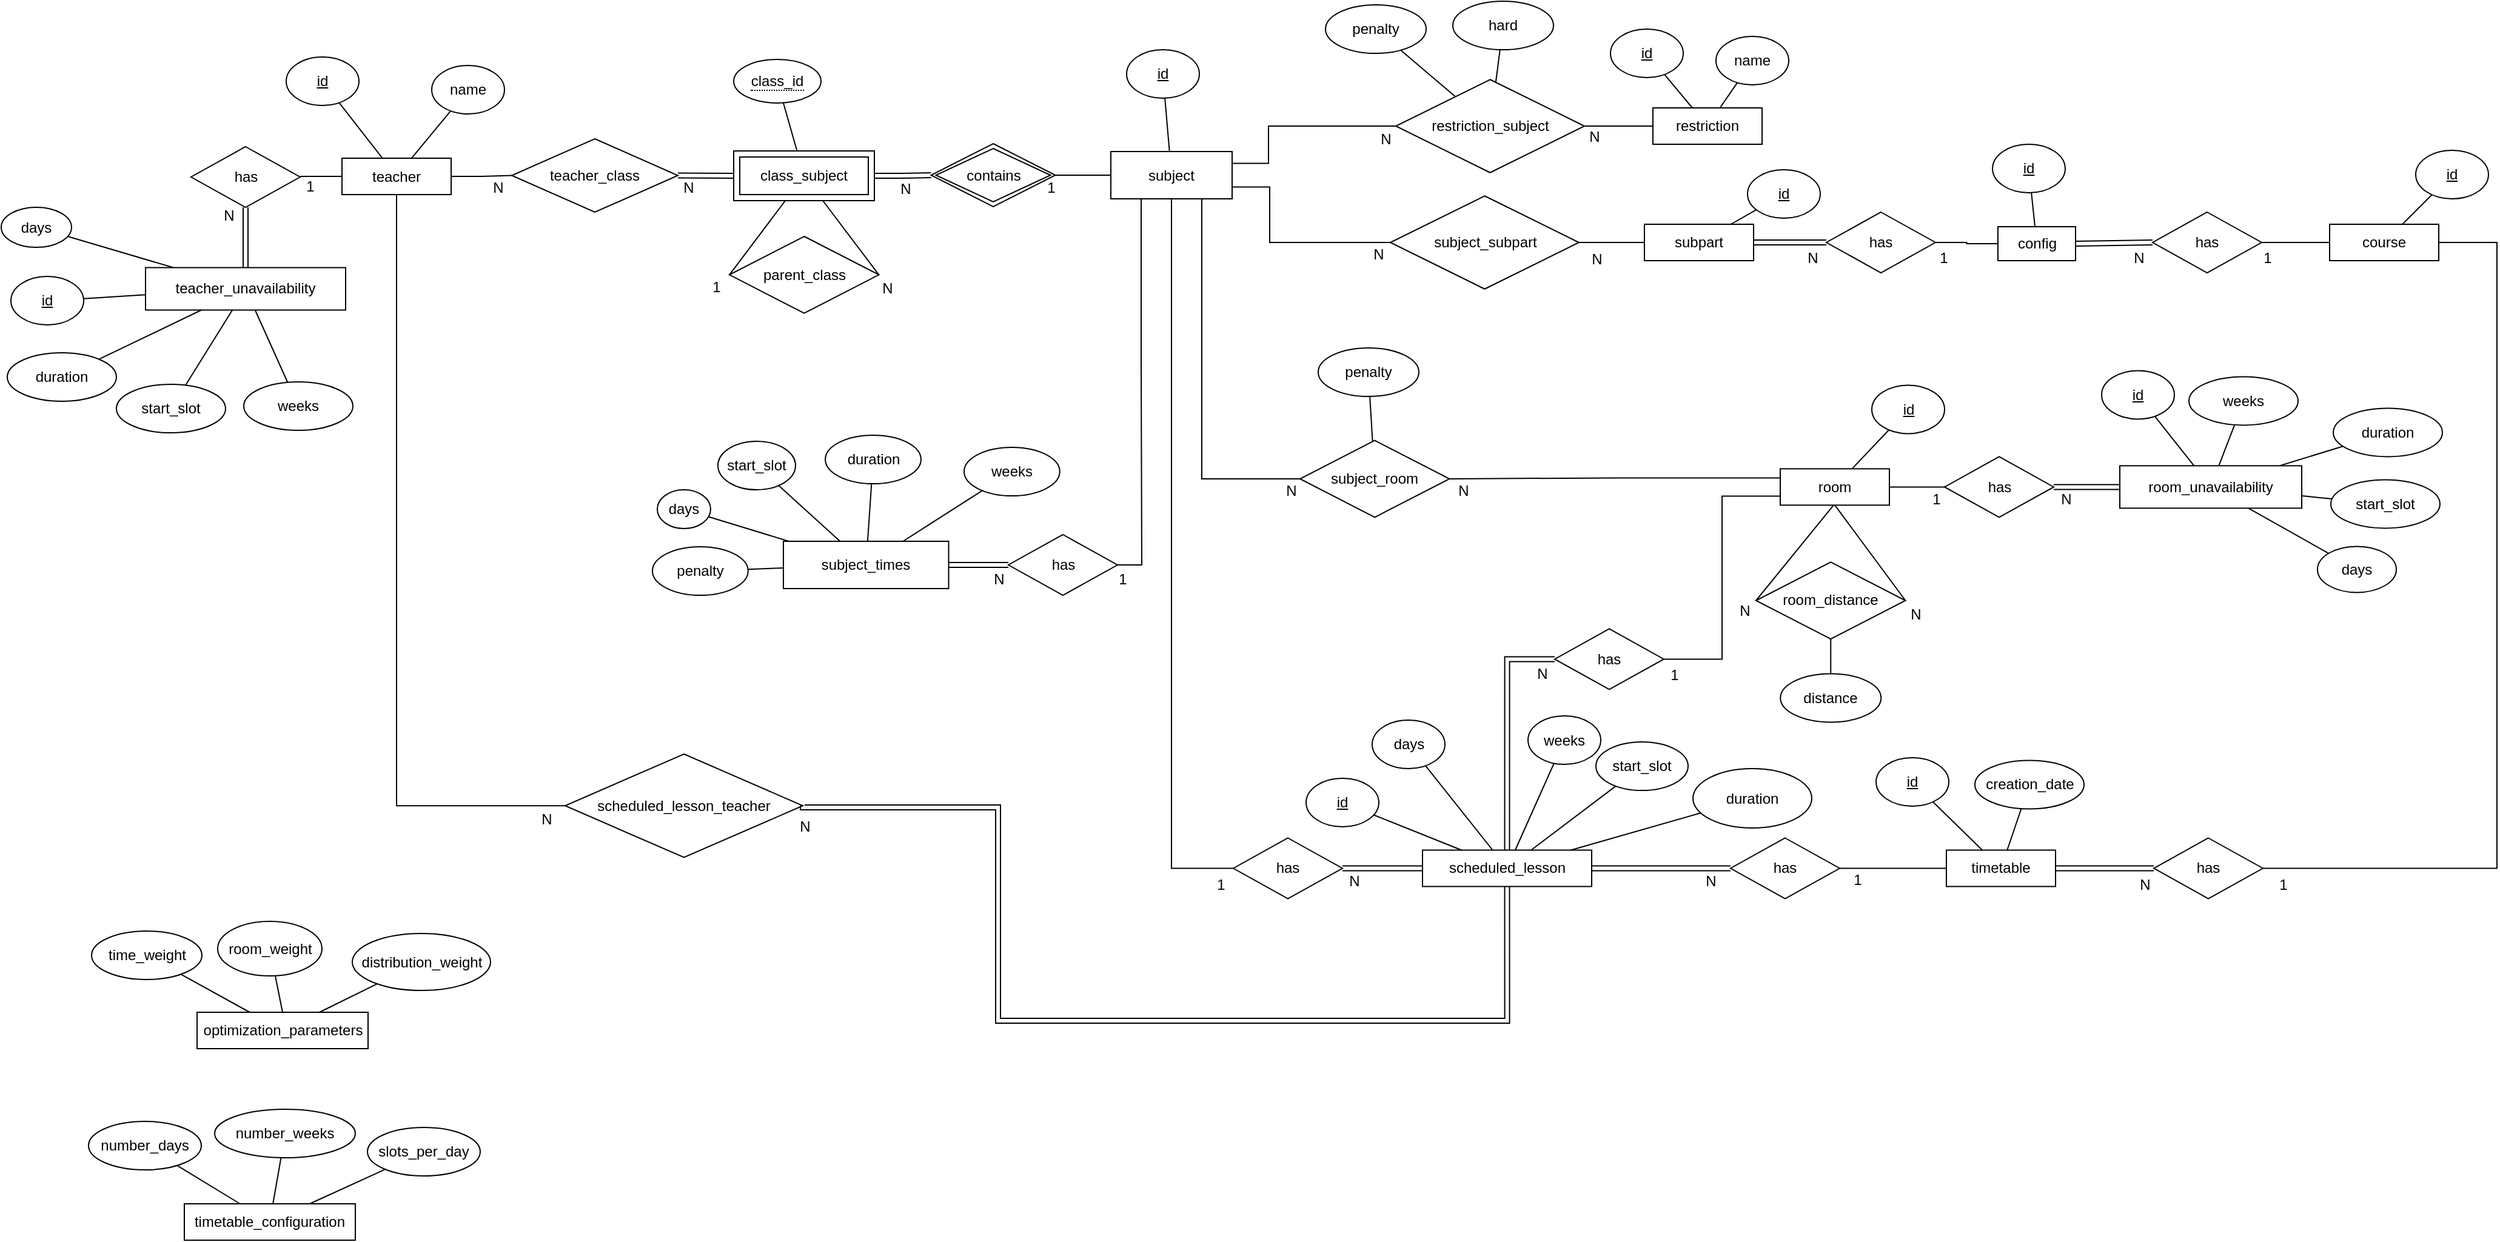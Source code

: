 <mxfile version="26.0.16">
  <diagram name="Page-1" id="pkXf-up6cnqvc38uH5pA">
    <mxGraphModel dx="2587" dy="1064" grid="0" gridSize="10" guides="1" tooltips="1" connect="1" arrows="1" fold="1" page="1" pageScale="1" pageWidth="827" pageHeight="1169" math="0" shadow="0">
      <root>
        <mxCell id="0" />
        <mxCell id="1" parent="0" />
        <mxCell id="RfgUkLckM-XOD2t2Phgp-1" value="teacher" style="rounded=0;whiteSpace=wrap;html=1;" parent="1" vertex="1">
          <mxGeometry x="-514" y="141.5" width="90" height="30" as="geometry" />
        </mxCell>
        <mxCell id="RfgUkLckM-XOD2t2Phgp-3" value="timetable" style="rounded=0;whiteSpace=wrap;html=1;" parent="1" vertex="1">
          <mxGeometry x="809" y="712.25" width="90" height="30" as="geometry" />
        </mxCell>
        <mxCell id="RfgUkLckM-XOD2t2Phgp-4" value="name" style="ellipse;whiteSpace=wrap;html=1;" parent="1" vertex="1">
          <mxGeometry x="-440" y="65" width="60" height="40" as="geometry" />
        </mxCell>
        <mxCell id="RfgUkLckM-XOD2t2Phgp-5" value="&lt;u&gt;id&lt;/u&gt;" style="ellipse;whiteSpace=wrap;html=1;" parent="1" vertex="1">
          <mxGeometry x="-560" y="58" width="60" height="40" as="geometry" />
        </mxCell>
        <mxCell id="RfgUkLckM-XOD2t2Phgp-8" value="" style="endArrow=none;html=1;rounded=0;" parent="1" source="RfgUkLckM-XOD2t2Phgp-5" target="RfgUkLckM-XOD2t2Phgp-1" edge="1">
          <mxGeometry width="50" height="50" relative="1" as="geometry">
            <mxPoint x="-543" y="158" as="sourcePoint" />
            <mxPoint x="-493" y="158" as="targetPoint" />
          </mxGeometry>
        </mxCell>
        <mxCell id="RfgUkLckM-XOD2t2Phgp-9" value="" style="endArrow=none;html=1;rounded=0;" parent="1" source="RfgUkLckM-XOD2t2Phgp-4" target="RfgUkLckM-XOD2t2Phgp-1" edge="1">
          <mxGeometry width="50" height="50" relative="1" as="geometry">
            <mxPoint x="-424.118" y="100.647" as="sourcePoint" />
            <mxPoint x="-459" y="143" as="targetPoint" />
          </mxGeometry>
        </mxCell>
        <mxCell id="RfgUkLckM-XOD2t2Phgp-14" value="&lt;u&gt;id&lt;/u&gt;" style="ellipse;whiteSpace=wrap;html=1;" parent="1" vertex="1">
          <mxGeometry x="751" y="636" width="60" height="40" as="geometry" />
        </mxCell>
        <mxCell id="RfgUkLckM-XOD2t2Phgp-19" value="" style="endArrow=none;html=1;rounded=0;" parent="1" source="RfgUkLckM-XOD2t2Phgp-14" target="RfgUkLckM-XOD2t2Phgp-3" edge="1">
          <mxGeometry width="50" height="50" relative="1" as="geometry">
            <mxPoint x="249" y="1077.25" as="sourcePoint" />
            <mxPoint x="251" y="1107.25" as="targetPoint" />
          </mxGeometry>
        </mxCell>
        <mxCell id="bcXNtD89giMIb3jXFdts-1" value="course" style="rounded=0;whiteSpace=wrap;html=1;" parent="1" vertex="1">
          <mxGeometry x="1125" y="196" width="90" height="30" as="geometry" />
        </mxCell>
        <mxCell id="bcXNtD89giMIb3jXFdts-14" value="&lt;u&gt;id&lt;/u&gt;" style="ellipse;whiteSpace=wrap;html=1;" parent="1" vertex="1">
          <mxGeometry x="1196" y="135" width="60" height="40" as="geometry" />
        </mxCell>
        <mxCell id="bcXNtD89giMIb3jXFdts-15" value="" style="endArrow=none;html=1;rounded=0;" parent="1" source="bcXNtD89giMIb3jXFdts-14" target="bcXNtD89giMIb3jXFdts-1" edge="1">
          <mxGeometry width="50" height="50" relative="1" as="geometry">
            <mxPoint x="471" y="284" as="sourcePoint" />
            <mxPoint x="436" y="340" as="targetPoint" />
          </mxGeometry>
        </mxCell>
        <mxCell id="jiQwkbqRdQQgW2EyC9Wi-4" style="edgeStyle=orthogonalEdgeStyle;rounded=0;orthogonalLoop=1;jettySize=auto;html=1;entryX=0;entryY=0.5;entryDx=0;entryDy=0;endArrow=none;startFill=0;exitX=1;exitY=0.5;exitDx=0;exitDy=0;" parent="1" source="loU6qst1gXyBOw2LhkFR-8" target="bcXNtD89giMIb3jXFdts-1" edge="1">
          <mxGeometry relative="1" as="geometry">
            <mxPoint x="690" y="211" as="sourcePoint" />
          </mxGeometry>
        </mxCell>
        <mxCell id="jiQwkbqRdQQgW2EyC9Wi-6" style="edgeStyle=orthogonalEdgeStyle;rounded=0;orthogonalLoop=1;jettySize=auto;html=1;endArrow=none;startFill=0;exitX=0;exitY=0.5;exitDx=0;exitDy=0;entryX=1;entryY=0.5;entryDx=0;entryDy=0;" parent="1" source="jiQwkbqRdQQgW2EyC9Wi-5" target="34NMFO7QnpSHcD-VDxKC-7" edge="1">
          <mxGeometry relative="1" as="geometry">
            <mxPoint x="274" y="330" as="sourcePoint" />
            <mxPoint x="91" y="211" as="targetPoint" />
          </mxGeometry>
        </mxCell>
        <mxCell id="jiQwkbqRdQQgW2EyC9Wi-5" value="subject" style="rounded=0;whiteSpace=wrap;html=1;" parent="1" vertex="1">
          <mxGeometry x="120" y="136" width="100" height="39" as="geometry" />
        </mxCell>
        <mxCell id="jiQwkbqRdQQgW2EyC9Wi-8" value="&lt;u&gt;id&lt;/u&gt;" style="ellipse;whiteSpace=wrap;html=1;" parent="1" vertex="1">
          <mxGeometry x="133" y="52" width="60" height="40" as="geometry" />
        </mxCell>
        <mxCell id="jiQwkbqRdQQgW2EyC9Wi-10" value="" style="endArrow=none;html=1;rounded=0;" parent="1" source="jiQwkbqRdQQgW2EyC9Wi-8" target="jiQwkbqRdQQgW2EyC9Wi-5" edge="1">
          <mxGeometry width="50" height="50" relative="1" as="geometry">
            <mxPoint x="93" y="118" as="sourcePoint" />
            <mxPoint x="143" y="145" as="targetPoint" />
          </mxGeometry>
        </mxCell>
        <mxCell id="jiQwkbqRdQQgW2EyC9Wi-11" value="N" style="text;html=1;align=center;verticalAlign=middle;whiteSpace=wrap;rounded=0;" parent="1" vertex="1">
          <mxGeometry x="320.5" y="206" width="40" height="30" as="geometry" />
        </mxCell>
        <mxCell id="jiQwkbqRdQQgW2EyC9Wi-12" value="N" style="text;html=1;align=center;verticalAlign=middle;whiteSpace=wrap;rounded=0;" parent="1" vertex="1">
          <mxGeometry x="-64" y="152" width="30" height="30" as="geometry" />
        </mxCell>
        <mxCell id="jiQwkbqRdQQgW2EyC9Wi-13" value="1" style="text;html=1;align=center;verticalAlign=middle;whiteSpace=wrap;rounded=0;" parent="1" vertex="1">
          <mxGeometry x="56" y="151" width="30" height="30" as="geometry" />
        </mxCell>
        <mxCell id="CwpDE3YvrMXc87gRrV8c-2" value="restriction" style="rounded=0;whiteSpace=wrap;html=1;" parent="1" vertex="1">
          <mxGeometry x="567" y="100" width="90" height="30" as="geometry" />
        </mxCell>
        <mxCell id="CwpDE3YvrMXc87gRrV8c-5" value="" style="endArrow=none;html=1;rounded=0;exitX=0;exitY=0.5;exitDx=0;exitDy=0;entryX=1;entryY=0.25;entryDx=0;entryDy=0;edgeStyle=orthogonalEdgeStyle;" parent="1" source="S6V5yhRo8JijAU2IWsGi-1" target="jiQwkbqRdQQgW2EyC9Wi-5" edge="1">
          <mxGeometry width="50" height="50" relative="1" as="geometry">
            <mxPoint x="365.5" y="115" as="sourcePoint" />
            <mxPoint x="440" y="440" as="targetPoint" />
            <Array as="points">
              <mxPoint x="250" y="115" />
              <mxPoint x="250" y="146" />
            </Array>
          </mxGeometry>
        </mxCell>
        <mxCell id="CwpDE3YvrMXc87gRrV8c-6" value="" style="endArrow=none;html=1;rounded=0;entryX=0;entryY=0.5;entryDx=0;entryDy=0;edgeStyle=orthogonalEdgeStyle;exitX=1;exitY=0.5;exitDx=0;exitDy=0;" parent="1" source="S6V5yhRo8JijAU2IWsGi-1" target="CwpDE3YvrMXc87gRrV8c-2" edge="1">
          <mxGeometry width="50" height="50" relative="1" as="geometry">
            <mxPoint x="495.5" y="115" as="sourcePoint" />
            <mxPoint x="260" y="100" as="targetPoint" />
          </mxGeometry>
        </mxCell>
        <mxCell id="CwpDE3YvrMXc87gRrV8c-9" value="&lt;u&gt;id&lt;/u&gt;" style="ellipse;whiteSpace=wrap;html=1;" parent="1" vertex="1">
          <mxGeometry x="532" y="35" width="60" height="40" as="geometry" />
        </mxCell>
        <mxCell id="CwpDE3YvrMXc87gRrV8c-10" value="" style="endArrow=none;html=1;rounded=0;" parent="1" source="CwpDE3YvrMXc87gRrV8c-9" target="CwpDE3YvrMXc87gRrV8c-2" edge="1">
          <mxGeometry width="50" height="50" relative="1" as="geometry">
            <mxPoint x="299" y="51" as="sourcePoint" />
            <mxPoint x="349" y="1" as="targetPoint" />
          </mxGeometry>
        </mxCell>
        <mxCell id="CwpDE3YvrMXc87gRrV8c-11" value="name" style="ellipse;whiteSpace=wrap;html=1;" parent="1" vertex="1">
          <mxGeometry x="619" y="41" width="60" height="40" as="geometry" />
        </mxCell>
        <mxCell id="CwpDE3YvrMXc87gRrV8c-12" value="" style="endArrow=none;html=1;rounded=0;" parent="1" source="CwpDE3YvrMXc87gRrV8c-11" target="CwpDE3YvrMXc87gRrV8c-2" edge="1">
          <mxGeometry width="50" height="50" relative="1" as="geometry">
            <mxPoint x="-17" y="-57" as="sourcePoint" />
            <mxPoint x="65" y="-14" as="targetPoint" />
          </mxGeometry>
        </mxCell>
        <mxCell id="xcnXYv3SaFBbOcyUdqIz-3" value="N" style="text;html=1;align=center;verticalAlign=middle;whiteSpace=wrap;rounded=0;" parent="1" vertex="1">
          <mxGeometry x="331.5" y="110.5" width="30" height="30" as="geometry" />
        </mxCell>
        <mxCell id="xcnXYv3SaFBbOcyUdqIz-4" value="N" style="text;html=1;align=center;verticalAlign=middle;whiteSpace=wrap;rounded=0;" parent="1" vertex="1">
          <mxGeometry x="504" y="109" width="30" height="30" as="geometry" />
        </mxCell>
        <mxCell id="xcnXYv3SaFBbOcyUdqIz-6" value="room" style="rounded=0;whiteSpace=wrap;html=1;" parent="1" vertex="1">
          <mxGeometry x="672" y="397.69" width="90" height="30" as="geometry" />
        </mxCell>
        <mxCell id="xcnXYv3SaFBbOcyUdqIz-7" value="&lt;u&gt;id&lt;/u&gt;" style="ellipse;whiteSpace=wrap;html=1;" parent="1" vertex="1">
          <mxGeometry x="747.5" y="328.69" width="60" height="40" as="geometry" />
        </mxCell>
        <mxCell id="xcnXYv3SaFBbOcyUdqIz-8" value="" style="endArrow=none;html=1;rounded=0;" parent="1" source="xcnXYv3SaFBbOcyUdqIz-7" target="xcnXYv3SaFBbOcyUdqIz-6" edge="1">
          <mxGeometry width="50" height="50" relative="1" as="geometry">
            <mxPoint x="572" y="417.69" as="sourcePoint" />
            <mxPoint x="632" y="445.69" as="targetPoint" />
          </mxGeometry>
        </mxCell>
        <mxCell id="xcnXYv3SaFBbOcyUdqIz-10" value="" style="endArrow=none;html=1;rounded=0;exitX=0.5;exitY=1;exitDx=0;exitDy=0;entryX=0;entryY=0.5;entryDx=0;entryDy=0;" parent="1" target="S6V5yhRo8JijAU2IWsGi-6" edge="1">
          <mxGeometry width="50" height="50" relative="1" as="geometry">
            <mxPoint x="716" y="427.69" as="sourcePoint" />
            <mxPoint x="644" y="521.69" as="targetPoint" />
          </mxGeometry>
        </mxCell>
        <mxCell id="xcnXYv3SaFBbOcyUdqIz-14" value="room_unavailability " style="rounded=0;whiteSpace=wrap;html=1;" parent="1" vertex="1">
          <mxGeometry x="952" y="395.19" width="150" height="35" as="geometry" />
        </mxCell>
        <mxCell id="xcnXYv3SaFBbOcyUdqIz-16" value="" style="endArrow=none;html=1;rounded=0;entryX=1;entryY=0.5;entryDx=0;entryDy=0;edgeStyle=orthogonalEdgeStyle;exitX=0;exitY=0.5;exitDx=0;exitDy=0;" parent="1" source="xcnXYv3SaFBbOcyUdqIz-45" target="xcnXYv3SaFBbOcyUdqIz-6" edge="1">
          <mxGeometry width="50" height="50" relative="1" as="geometry">
            <mxPoint x="482" y="417.69" as="sourcePoint" />
            <mxPoint x="282" y="388.19" as="targetPoint" />
          </mxGeometry>
        </mxCell>
        <mxCell id="xcnXYv3SaFBbOcyUdqIz-18" value="N" style="text;html=1;align=center;verticalAlign=middle;whiteSpace=wrap;rounded=0;" parent="1" vertex="1">
          <mxGeometry x="892.5" y="407.69" width="30" height="30" as="geometry" />
        </mxCell>
        <mxCell id="xcnXYv3SaFBbOcyUdqIz-19" value="1" style="text;html=1;align=center;verticalAlign=middle;whiteSpace=wrap;rounded=0;" parent="1" vertex="1">
          <mxGeometry x="786" y="407.69" width="30" height="30" as="geometry" />
        </mxCell>
        <mxCell id="xcnXYv3SaFBbOcyUdqIz-20" value="start_slot" style="ellipse;whiteSpace=wrap;html=1;" parent="1" vertex="1">
          <mxGeometry x="1126" y="406.69" width="90" height="40" as="geometry" />
        </mxCell>
        <mxCell id="xcnXYv3SaFBbOcyUdqIz-21" value="duration" style="ellipse;whiteSpace=wrap;html=1;" parent="1" vertex="1">
          <mxGeometry x="1128" y="347.69" width="90" height="40" as="geometry" />
        </mxCell>
        <mxCell id="xcnXYv3SaFBbOcyUdqIz-22" value="weeks" style="ellipse;whiteSpace=wrap;html=1;" parent="1" vertex="1">
          <mxGeometry x="1009" y="321.69" width="90" height="40" as="geometry" />
        </mxCell>
        <mxCell id="xcnXYv3SaFBbOcyUdqIz-23" value="" style="endArrow=none;html=1;rounded=0;" parent="1" source="xcnXYv3SaFBbOcyUdqIz-22" target="xcnXYv3SaFBbOcyUdqIz-14" edge="1">
          <mxGeometry width="50" height="50" relative="1" as="geometry">
            <mxPoint x="892" y="207.69" as="sourcePoint" />
            <mxPoint x="869" y="238.69" as="targetPoint" />
          </mxGeometry>
        </mxCell>
        <mxCell id="xcnXYv3SaFBbOcyUdqIz-24" value="" style="endArrow=none;html=1;rounded=0;" parent="1" source="xcnXYv3SaFBbOcyUdqIz-21" target="xcnXYv3SaFBbOcyUdqIz-14" edge="1">
          <mxGeometry width="50" height="50" relative="1" as="geometry">
            <mxPoint x="1032" y="307.69" as="sourcePoint" />
            <mxPoint x="1034" y="402.69" as="targetPoint" />
          </mxGeometry>
        </mxCell>
        <mxCell id="xcnXYv3SaFBbOcyUdqIz-25" value="" style="endArrow=none;html=1;rounded=0;" parent="1" source="xcnXYv3SaFBbOcyUdqIz-20" target="xcnXYv3SaFBbOcyUdqIz-14" edge="1">
          <mxGeometry width="50" height="50" relative="1" as="geometry">
            <mxPoint x="986" y="356.69" as="sourcePoint" />
            <mxPoint x="889" y="427.69" as="targetPoint" />
          </mxGeometry>
        </mxCell>
        <mxCell id="xcnXYv3SaFBbOcyUdqIz-26" value="N" style="text;html=1;align=center;verticalAlign=middle;whiteSpace=wrap;rounded=0;" parent="1" vertex="1">
          <mxGeometry x="628" y="499.69" width="30" height="30" as="geometry" />
        </mxCell>
        <mxCell id="xcnXYv3SaFBbOcyUdqIz-27" value="N" style="text;html=1;align=center;verticalAlign=middle;whiteSpace=wrap;rounded=0;" parent="1" vertex="1">
          <mxGeometry x="769" y="502.69" width="30" height="30" as="geometry" />
        </mxCell>
        <mxCell id="xcnXYv3SaFBbOcyUdqIz-33" style="edgeStyle=orthogonalEdgeStyle;rounded=0;orthogonalLoop=1;jettySize=auto;html=1;endArrow=none;startFill=0;exitX=1;exitY=0.75;exitDx=0;exitDy=0;entryX=0;entryY=0.5;entryDx=0;entryDy=0;" parent="1" source="jiQwkbqRdQQgW2EyC9Wi-5" target="34NMFO7QnpSHcD-VDxKC-1" edge="1">
          <mxGeometry relative="1" as="geometry">
            <mxPoint x="220" y="231" as="sourcePoint" />
            <mxPoint x="334" y="186" as="targetPoint" />
            <Array as="points">
              <mxPoint x="251" y="165" />
              <mxPoint x="251" y="211" />
            </Array>
          </mxGeometry>
        </mxCell>
        <mxCell id="xcnXYv3SaFBbOcyUdqIz-34" value="N" style="text;html=1;align=center;verticalAlign=middle;whiteSpace=wrap;rounded=0;" parent="1" vertex="1">
          <mxGeometry x="501" y="210" width="40" height="30" as="geometry" />
        </mxCell>
        <mxCell id="xcnXYv3SaFBbOcyUdqIz-41" value="creation_date" style="ellipse;whiteSpace=wrap;html=1;" parent="1" vertex="1">
          <mxGeometry x="832.5" y="638.25" width="90" height="40" as="geometry" />
        </mxCell>
        <mxCell id="xcnXYv3SaFBbOcyUdqIz-42" value="" style="endArrow=none;html=1;rounded=0;" parent="1" source="RfgUkLckM-XOD2t2Phgp-3" target="xcnXYv3SaFBbOcyUdqIz-41" edge="1">
          <mxGeometry width="50" height="50" relative="1" as="geometry">
            <mxPoint x="229" y="1127.25" as="sourcePoint" />
            <mxPoint x="162" y="1170.25" as="targetPoint" />
          </mxGeometry>
        </mxCell>
        <mxCell id="xcnXYv3SaFBbOcyUdqIz-43" value="&lt;u&gt;id&lt;/u&gt;" style="ellipse;whiteSpace=wrap;html=1;" parent="1" vertex="1">
          <mxGeometry x="937" y="316.69" width="60" height="40" as="geometry" />
        </mxCell>
        <mxCell id="xcnXYv3SaFBbOcyUdqIz-44" value="" style="endArrow=none;html=1;rounded=0;" parent="1" source="xcnXYv3SaFBbOcyUdqIz-43" target="xcnXYv3SaFBbOcyUdqIz-14" edge="1">
          <mxGeometry width="50" height="50" relative="1" as="geometry">
            <mxPoint x="1358" y="267.69" as="sourcePoint" />
            <mxPoint x="1355" y="297.69" as="targetPoint" />
          </mxGeometry>
        </mxCell>
        <mxCell id="xcnXYv3SaFBbOcyUdqIz-45" value="has" style="shape=rhombus;perimeter=rhombusPerimeter;whiteSpace=wrap;html=1;align=center;" parent="1" vertex="1">
          <mxGeometry x="807.5" y="387.69" width="90" height="50" as="geometry" />
        </mxCell>
        <mxCell id="xcnXYv3SaFBbOcyUdqIz-49" value="scheduled_lesson" style="rounded=0;whiteSpace=wrap;html=1;" parent="1" vertex="1">
          <mxGeometry x="377" y="712.25" width="139.5" height="30" as="geometry" />
        </mxCell>
        <mxCell id="xcnXYv3SaFBbOcyUdqIz-50" value="has" style="shape=rhombus;perimeter=rhombusPerimeter;whiteSpace=wrap;html=1;align=center;" parent="1" vertex="1">
          <mxGeometry x="631" y="702.25" width="90" height="50" as="geometry" />
        </mxCell>
        <mxCell id="xcnXYv3SaFBbOcyUdqIz-53" value="N" style="text;html=1;align=center;verticalAlign=middle;whiteSpace=wrap;rounded=0;" parent="1" vertex="1">
          <mxGeometry x="600" y="723.25" width="30" height="30" as="geometry" />
        </mxCell>
        <mxCell id="xcnXYv3SaFBbOcyUdqIz-54" value="1" style="text;html=1;align=center;verticalAlign=middle;whiteSpace=wrap;rounded=0;" parent="1" vertex="1">
          <mxGeometry x="721" y="722.25" width="30" height="30" as="geometry" />
        </mxCell>
        <mxCell id="xcnXYv3SaFBbOcyUdqIz-55" value="teacher_unavailability " style="rounded=0;whiteSpace=wrap;html=1;" parent="1" vertex="1">
          <mxGeometry x="-676" y="231.75" width="165" height="35" as="geometry" />
        </mxCell>
        <mxCell id="xcnXYv3SaFBbOcyUdqIz-56" value="start_slot" style="ellipse;whiteSpace=wrap;html=1;" parent="1" vertex="1">
          <mxGeometry x="-700" y="328" width="90" height="40" as="geometry" />
        </mxCell>
        <mxCell id="xcnXYv3SaFBbOcyUdqIz-57" value="duration" style="ellipse;whiteSpace=wrap;html=1;" parent="1" vertex="1">
          <mxGeometry x="-790" y="302" width="90" height="40" as="geometry" />
        </mxCell>
        <mxCell id="xcnXYv3SaFBbOcyUdqIz-58" value="weeks" style="ellipse;whiteSpace=wrap;html=1;" parent="1" vertex="1">
          <mxGeometry x="-595" y="326" width="90" height="40" as="geometry" />
        </mxCell>
        <mxCell id="xcnXYv3SaFBbOcyUdqIz-59" value="" style="endArrow=none;html=1;rounded=0;" parent="1" source="xcnXYv3SaFBbOcyUdqIz-58" target="xcnXYv3SaFBbOcyUdqIz-55" edge="1">
          <mxGeometry width="50" height="50" relative="1" as="geometry">
            <mxPoint x="-727.5" y="46.75" as="sourcePoint" />
            <mxPoint x="-750.5" y="77.75" as="targetPoint" />
          </mxGeometry>
        </mxCell>
        <mxCell id="xcnXYv3SaFBbOcyUdqIz-60" value="" style="endArrow=none;html=1;rounded=0;" parent="1" source="xcnXYv3SaFBbOcyUdqIz-57" target="xcnXYv3SaFBbOcyUdqIz-55" edge="1">
          <mxGeometry width="50" height="50" relative="1" as="geometry">
            <mxPoint x="-587.5" y="146.75" as="sourcePoint" />
            <mxPoint x="-585.5" y="241.75" as="targetPoint" />
          </mxGeometry>
        </mxCell>
        <mxCell id="xcnXYv3SaFBbOcyUdqIz-61" value="" style="endArrow=none;html=1;rounded=0;" parent="1" source="xcnXYv3SaFBbOcyUdqIz-56" target="xcnXYv3SaFBbOcyUdqIz-55" edge="1">
          <mxGeometry width="50" height="50" relative="1" as="geometry">
            <mxPoint x="-618.405" y="321.216" as="sourcePoint" />
            <mxPoint x="-730.5" y="266.75" as="targetPoint" />
          </mxGeometry>
        </mxCell>
        <mxCell id="xcnXYv3SaFBbOcyUdqIz-62" value="&lt;u&gt;id&lt;/u&gt;" style="ellipse;whiteSpace=wrap;html=1;" parent="1" vertex="1">
          <mxGeometry x="-787" y="239" width="60" height="40" as="geometry" />
        </mxCell>
        <mxCell id="xcnXYv3SaFBbOcyUdqIz-63" value="" style="endArrow=none;html=1;rounded=0;" parent="1" source="xcnXYv3SaFBbOcyUdqIz-62" target="xcnXYv3SaFBbOcyUdqIz-55" edge="1">
          <mxGeometry width="50" height="50" relative="1" as="geometry">
            <mxPoint x="-261.5" y="106.75" as="sourcePoint" />
            <mxPoint x="-264.5" y="136.75" as="targetPoint" />
          </mxGeometry>
        </mxCell>
        <mxCell id="xcnXYv3SaFBbOcyUdqIz-64" value="has" style="shape=rhombus;perimeter=rhombusPerimeter;whiteSpace=wrap;html=1;align=center;" parent="1" vertex="1">
          <mxGeometry x="-638.5" y="132" width="90" height="50" as="geometry" />
        </mxCell>
        <mxCell id="xcnXYv3SaFBbOcyUdqIz-65" style="edgeStyle=orthogonalEdgeStyle;rounded=0;orthogonalLoop=1;jettySize=auto;html=1;endArrow=none;startFill=0;exitX=0;exitY=0.5;exitDx=0;exitDy=0;entryX=1;entryY=0.5;entryDx=0;entryDy=0;" parent="1" source="RfgUkLckM-XOD2t2Phgp-1" target="xcnXYv3SaFBbOcyUdqIz-64" edge="1">
          <mxGeometry relative="1" as="geometry">
            <mxPoint x="-276" y="383" as="sourcePoint" />
            <mxPoint x="-242" y="458" as="targetPoint" />
          </mxGeometry>
        </mxCell>
        <mxCell id="xcnXYv3SaFBbOcyUdqIz-67" value="1" style="text;html=1;align=center;verticalAlign=middle;whiteSpace=wrap;rounded=0;" parent="1" vertex="1">
          <mxGeometry x="-555" y="150" width="30" height="30" as="geometry" />
        </mxCell>
        <mxCell id="xcnXYv3SaFBbOcyUdqIz-68" value="N" style="text;html=1;align=center;verticalAlign=middle;whiteSpace=wrap;rounded=0;" parent="1" vertex="1">
          <mxGeometry x="-622.5" y="174" width="30" height="30" as="geometry" />
        </mxCell>
        <mxCell id="xcnXYv3SaFBbOcyUdqIz-69" value="has" style="shape=rhombus;perimeter=rhombusPerimeter;whiteSpace=wrap;html=1;align=center;" parent="1" vertex="1">
          <mxGeometry x="980" y="702.25" width="90" height="50" as="geometry" />
        </mxCell>
        <mxCell id="xcnXYv3SaFBbOcyUdqIz-71" value="" style="endArrow=none;html=1;rounded=0;edgeStyle=orthogonalEdgeStyle;exitX=1;exitY=0.5;exitDx=0;exitDy=0;entryX=1;entryY=0.5;entryDx=0;entryDy=0;" parent="1" source="bcXNtD89giMIb3jXFdts-1" target="xcnXYv3SaFBbOcyUdqIz-69" edge="1">
          <mxGeometry width="50" height="50" relative="1" as="geometry">
            <mxPoint x="720" y="650" as="sourcePoint" />
            <mxPoint x="949" y="569" as="targetPoint" />
            <Array as="points">
              <mxPoint x="1263" y="211" />
              <mxPoint x="1263" y="727" />
            </Array>
          </mxGeometry>
        </mxCell>
        <mxCell id="xcnXYv3SaFBbOcyUdqIz-72" value="1" style="text;html=1;align=center;verticalAlign=middle;whiteSpace=wrap;rounded=0;" parent="1" vertex="1">
          <mxGeometry x="1072" y="725.75" width="30" height="30" as="geometry" />
        </mxCell>
        <mxCell id="xcnXYv3SaFBbOcyUdqIz-73" value="N" style="text;html=1;align=center;verticalAlign=middle;whiteSpace=wrap;rounded=0;" parent="1" vertex="1">
          <mxGeometry x="958" y="726.25" width="30" height="30" as="geometry" />
        </mxCell>
        <mxCell id="loU6qst1gXyBOw2LhkFR-2" value="config" style="rounded=0;whiteSpace=wrap;html=1;" parent="1" vertex="1">
          <mxGeometry x="851.5" y="198" width="64" height="28" as="geometry" />
        </mxCell>
        <mxCell id="loU6qst1gXyBOw2LhkFR-3" value="subpart" style="rounded=0;whiteSpace=wrap;html=1;" parent="1" vertex="1">
          <mxGeometry x="560" y="196" width="90" height="30" as="geometry" />
        </mxCell>
        <mxCell id="loU6qst1gXyBOw2LhkFR-4" value="has" style="shape=rhombus;perimeter=rhombusPerimeter;whiteSpace=wrap;html=1;align=center;" parent="1" vertex="1">
          <mxGeometry x="710" y="186" width="90" height="50" as="geometry" />
        </mxCell>
        <mxCell id="loU6qst1gXyBOw2LhkFR-6" style="edgeStyle=orthogonalEdgeStyle;rounded=0;orthogonalLoop=1;jettySize=auto;html=1;endArrow=none;startFill=0;entryX=0;entryY=0.5;entryDx=0;entryDy=0;exitX=1;exitY=0.5;exitDx=0;exitDy=0;" parent="1" source="loU6qst1gXyBOw2LhkFR-4" target="loU6qst1gXyBOw2LhkFR-2" edge="1">
          <mxGeometry relative="1" as="geometry">
            <mxPoint x="783" y="455" as="sourcePoint" />
            <mxPoint x="694" y="506" as="targetPoint" />
          </mxGeometry>
        </mxCell>
        <mxCell id="loU6qst1gXyBOw2LhkFR-8" value="has" style="shape=rhombus;perimeter=rhombusPerimeter;whiteSpace=wrap;html=1;align=center;" parent="1" vertex="1">
          <mxGeometry x="979" y="186" width="90" height="50" as="geometry" />
        </mxCell>
        <mxCell id="loU6qst1gXyBOw2LhkFR-9" style="edgeStyle=orthogonalEdgeStyle;rounded=0;orthogonalLoop=1;jettySize=auto;html=1;endArrow=none;startFill=0;entryX=0;entryY=0.5;entryDx=0;entryDy=0;exitX=1;exitY=0.5;exitDx=0;exitDy=0;" parent="1" source="34NMFO7QnpSHcD-VDxKC-1" target="loU6qst1gXyBOw2LhkFR-3" edge="1">
          <mxGeometry relative="1" as="geometry">
            <mxPoint x="506" y="211" as="sourcePoint" />
            <mxPoint x="695" y="221" as="targetPoint" />
          </mxGeometry>
        </mxCell>
        <mxCell id="loU6qst1gXyBOw2LhkFR-10" value="N" style="text;html=1;align=center;verticalAlign=middle;whiteSpace=wrap;rounded=0;" parent="1" vertex="1">
          <mxGeometry x="679" y="209" width="40" height="30" as="geometry" />
        </mxCell>
        <mxCell id="loU6qst1gXyBOw2LhkFR-11" value="1" style="text;html=1;align=center;verticalAlign=middle;whiteSpace=wrap;rounded=0;" parent="1" vertex="1">
          <mxGeometry x="787" y="209" width="40" height="30" as="geometry" />
        </mxCell>
        <mxCell id="loU6qst1gXyBOw2LhkFR-12" value="N" style="text;html=1;align=center;verticalAlign=middle;whiteSpace=wrap;rounded=0;" parent="1" vertex="1">
          <mxGeometry x="948" y="209" width="40" height="30" as="geometry" />
        </mxCell>
        <mxCell id="loU6qst1gXyBOw2LhkFR-13" value="1" style="text;html=1;align=center;verticalAlign=middle;whiteSpace=wrap;rounded=0;" parent="1" vertex="1">
          <mxGeometry x="1054" y="209" width="40" height="30" as="geometry" />
        </mxCell>
        <mxCell id="loU6qst1gXyBOw2LhkFR-14" value="optimization_parameters" style="rounded=0;whiteSpace=wrap;html=1;" parent="1" vertex="1">
          <mxGeometry x="-633.5" y="846" width="141" height="30" as="geometry" />
        </mxCell>
        <mxCell id="loU6qst1gXyBOw2LhkFR-15" value="time_weight" style="ellipse;whiteSpace=wrap;html=1;" parent="1" vertex="1">
          <mxGeometry x="-720.5" y="779" width="91" height="40" as="geometry" />
        </mxCell>
        <mxCell id="loU6qst1gXyBOw2LhkFR-16" value="" style="endArrow=none;html=1;rounded=0;" parent="1" source="loU6qst1gXyBOw2LhkFR-15" target="loU6qst1gXyBOw2LhkFR-14" edge="1">
          <mxGeometry width="50" height="50" relative="1" as="geometry">
            <mxPoint x="-685.5" y="478" as="sourcePoint" />
            <mxPoint x="-599.5" y="521" as="targetPoint" />
          </mxGeometry>
        </mxCell>
        <mxCell id="loU6qst1gXyBOw2LhkFR-17" value="room_weight" style="ellipse;whiteSpace=wrap;html=1;" parent="1" vertex="1">
          <mxGeometry x="-616.5" y="771" width="86" height="45" as="geometry" />
        </mxCell>
        <mxCell id="loU6qst1gXyBOw2LhkFR-19" value="distribution_weight" style="ellipse;whiteSpace=wrap;html=1;" parent="1" vertex="1">
          <mxGeometry x="-505.5" y="781" width="114" height="47" as="geometry" />
        </mxCell>
        <mxCell id="loU6qst1gXyBOw2LhkFR-20" value="" style="endArrow=none;html=1;rounded=0;entryX=0.5;entryY=0;entryDx=0;entryDy=0;" parent="1" source="loU6qst1gXyBOw2LhkFR-17" target="loU6qst1gXyBOw2LhkFR-14" edge="1">
          <mxGeometry width="50" height="50" relative="1" as="geometry">
            <mxPoint x="-627.5" y="823" as="sourcePoint" />
            <mxPoint x="-576.5" y="856" as="targetPoint" />
          </mxGeometry>
        </mxCell>
        <mxCell id="loU6qst1gXyBOw2LhkFR-21" value="" style="endArrow=none;html=1;rounded=0;" parent="1" source="loU6qst1gXyBOw2LhkFR-19" target="loU6qst1gXyBOw2LhkFR-14" edge="1">
          <mxGeometry width="50" height="50" relative="1" as="geometry">
            <mxPoint x="-551.5" y="826" as="sourcePoint" />
            <mxPoint x="-552.5" y="856" as="targetPoint" />
          </mxGeometry>
        </mxCell>
        <mxCell id="loU6qst1gXyBOw2LhkFR-22" value="&lt;u&gt;id&lt;/u&gt;" style="ellipse;whiteSpace=wrap;html=1;" parent="1" vertex="1">
          <mxGeometry x="281" y="653" width="60" height="40" as="geometry" />
        </mxCell>
        <mxCell id="loU6qst1gXyBOw2LhkFR-23" value="" style="endArrow=none;html=1;rounded=0;" parent="1" source="loU6qst1gXyBOw2LhkFR-22" target="xcnXYv3SaFBbOcyUdqIz-49" edge="1">
          <mxGeometry width="50" height="50" relative="1" as="geometry">
            <mxPoint x="-55" y="1049.25" as="sourcePoint" />
            <mxPoint x="-57" y="1079.25" as="targetPoint" />
          </mxGeometry>
        </mxCell>
        <mxCell id="loU6qst1gXyBOw2LhkFR-24" value="days" style="ellipse;whiteSpace=wrap;html=1;" parent="1" vertex="1">
          <mxGeometry x="335.5" y="605" width="60" height="40" as="geometry" />
        </mxCell>
        <mxCell id="loU6qst1gXyBOw2LhkFR-25" value="weeks" style="ellipse;whiteSpace=wrap;html=1;" parent="1" vertex="1">
          <mxGeometry x="464" y="601.5" width="60" height="40" as="geometry" />
        </mxCell>
        <mxCell id="loU6qst1gXyBOw2LhkFR-26" value="start_slot" style="ellipse;whiteSpace=wrap;html=1;" parent="1" vertex="1">
          <mxGeometry x="520" y="623" width="76" height="40" as="geometry" />
        </mxCell>
        <mxCell id="loU6qst1gXyBOw2LhkFR-27" value="timetable_configuration" style="rounded=0;whiteSpace=wrap;html=1;" parent="1" vertex="1">
          <mxGeometry x="-644" y="1004" width="141" height="30" as="geometry" />
        </mxCell>
        <mxCell id="loU6qst1gXyBOw2LhkFR-28" value="slots_per_day" style="ellipse;whiteSpace=wrap;html=1;" parent="1" vertex="1">
          <mxGeometry x="-493" y="941" width="93" height="40" as="geometry" />
        </mxCell>
        <mxCell id="loU6qst1gXyBOw2LhkFR-30" value="" style="endArrow=none;html=1;rounded=0;" parent="1" source="loU6qst1gXyBOw2LhkFR-28" target="loU6qst1gXyBOw2LhkFR-27" edge="1">
          <mxGeometry width="50" height="50" relative="1" as="geometry">
            <mxPoint x="-632" y="834" as="sourcePoint" />
            <mxPoint x="-581" y="867" as="targetPoint" />
          </mxGeometry>
        </mxCell>
        <mxCell id="loU6qst1gXyBOw2LhkFR-31" value="" style="endArrow=none;html=1;rounded=0;" parent="1" source="loU6qst1gXyBOw2LhkFR-24" target="xcnXYv3SaFBbOcyUdqIz-49" edge="1">
          <mxGeometry width="50" height="50" relative="1" as="geometry">
            <mxPoint x="407" y="687.25" as="sourcePoint" />
            <mxPoint x="433" y="734.25" as="targetPoint" />
          </mxGeometry>
        </mxCell>
        <mxCell id="loU6qst1gXyBOw2LhkFR-32" value="" style="endArrow=none;html=1;rounded=0;" parent="1" source="loU6qst1gXyBOw2LhkFR-25" target="xcnXYv3SaFBbOcyUdqIz-49" edge="1">
          <mxGeometry width="50" height="50" relative="1" as="geometry">
            <mxPoint x="468" y="680.25" as="sourcePoint" />
            <mxPoint x="447" y="734.25" as="targetPoint" />
          </mxGeometry>
        </mxCell>
        <mxCell id="loU6qst1gXyBOw2LhkFR-33" value="" style="endArrow=none;html=1;rounded=0;" parent="1" source="loU6qst1gXyBOw2LhkFR-26" target="xcnXYv3SaFBbOcyUdqIz-49" edge="1">
          <mxGeometry width="50" height="50" relative="1" as="geometry">
            <mxPoint x="548" y="682.25" as="sourcePoint" />
            <mxPoint x="465" y="734.25" as="targetPoint" />
          </mxGeometry>
        </mxCell>
        <mxCell id="loU6qst1gXyBOw2LhkFR-34" value="number_days" style="ellipse;whiteSpace=wrap;html=1;" parent="1" vertex="1">
          <mxGeometry x="-723" y="936" width="93" height="40" as="geometry" />
        </mxCell>
        <mxCell id="loU6qst1gXyBOw2LhkFR-35" value="" style="endArrow=none;html=1;rounded=0;" parent="1" source="loU6qst1gXyBOw2LhkFR-34" target="loU6qst1gXyBOw2LhkFR-27" edge="1">
          <mxGeometry width="50" height="50" relative="1" as="geometry">
            <mxPoint x="-624" y="983" as="sourcePoint" />
            <mxPoint x="-583" y="1014" as="targetPoint" />
          </mxGeometry>
        </mxCell>
        <mxCell id="loU6qst1gXyBOw2LhkFR-36" value="number_weeks" style="ellipse;whiteSpace=wrap;html=1;" parent="1" vertex="1">
          <mxGeometry x="-619" y="926" width="116" height="40" as="geometry" />
        </mxCell>
        <mxCell id="loU6qst1gXyBOw2LhkFR-37" value="" style="endArrow=none;html=1;rounded=0;" parent="1" source="loU6qst1gXyBOw2LhkFR-36" target="loU6qst1gXyBOw2LhkFR-27" edge="1">
          <mxGeometry width="50" height="50" relative="1" as="geometry">
            <mxPoint x="-545" y="969" as="sourcePoint" />
            <mxPoint x="-551" y="1021" as="targetPoint" />
          </mxGeometry>
        </mxCell>
        <mxCell id="loU6qst1gXyBOw2LhkFR-40" value="subject_times" style="rounded=0;whiteSpace=wrap;html=1;" parent="1" vertex="1">
          <mxGeometry x="-150" y="457.5" width="136.25" height="39" as="geometry" />
        </mxCell>
        <mxCell id="loU6qst1gXyBOw2LhkFR-41" value="has" style="shape=rhombus;perimeter=rhombusPerimeter;whiteSpace=wrap;html=1;align=center;" parent="1" vertex="1">
          <mxGeometry x="35.5" y="452" width="90" height="50" as="geometry" />
        </mxCell>
        <mxCell id="loU6qst1gXyBOw2LhkFR-43" style="edgeStyle=orthogonalEdgeStyle;rounded=0;orthogonalLoop=1;jettySize=auto;html=1;endArrow=none;startFill=0;exitX=0.25;exitY=1;exitDx=0;exitDy=0;entryX=1;entryY=0.5;entryDx=0;entryDy=0;" parent="1" source="jiQwkbqRdQQgW2EyC9Wi-5" target="loU6qst1gXyBOw2LhkFR-41" edge="1">
          <mxGeometry relative="1" as="geometry">
            <mxPoint x="180" y="185" as="sourcePoint" />
            <mxPoint x="278" y="418" as="targetPoint" />
          </mxGeometry>
        </mxCell>
        <mxCell id="loU6qst1gXyBOw2LhkFR-44" style="edgeStyle=orthogonalEdgeStyle;rounded=0;orthogonalLoop=1;jettySize=auto;html=1;endArrow=none;startFill=0;exitX=0.75;exitY=1;exitDx=0;exitDy=0;entryX=0;entryY=0.5;entryDx=0;entryDy=0;" parent="1" source="jiQwkbqRdQQgW2EyC9Wi-5" target="S6V5yhRo8JijAU2IWsGi-5" edge="1">
          <mxGeometry relative="1" as="geometry">
            <mxPoint x="214" y="215" as="sourcePoint" />
            <mxPoint x="281" y="684" as="targetPoint" />
          </mxGeometry>
        </mxCell>
        <mxCell id="loU6qst1gXyBOw2LhkFR-47" value="1" style="text;html=1;align=center;verticalAlign=middle;whiteSpace=wrap;rounded=0;" parent="1" vertex="1">
          <mxGeometry x="110" y="473.5" width="40" height="30" as="geometry" />
        </mxCell>
        <mxCell id="loU6qst1gXyBOw2LhkFR-48" value="N" style="text;html=1;align=center;verticalAlign=middle;whiteSpace=wrap;rounded=0;" parent="1" vertex="1">
          <mxGeometry x="8" y="473.5" width="40" height="30" as="geometry" />
        </mxCell>
        <mxCell id="loU6qst1gXyBOw2LhkFR-51" value="penalty" style="ellipse;whiteSpace=wrap;html=1;" parent="1" vertex="1">
          <mxGeometry x="291" y="298.0" width="83" height="40" as="geometry" />
        </mxCell>
        <mxCell id="loU6qst1gXyBOw2LhkFR-52" value="" style="endArrow=none;html=1;rounded=0;" parent="1" source="loU6qst1gXyBOw2LhkFR-51" target="S6V5yhRo8JijAU2IWsGi-5" edge="1">
          <mxGeometry width="50" height="50" relative="1" as="geometry">
            <mxPoint x="-148.5" y="143" as="sourcePoint" />
            <mxPoint x="335.466" y="376.0" as="targetPoint" />
          </mxGeometry>
        </mxCell>
        <mxCell id="loU6qst1gXyBOw2LhkFR-53" value="days" style="ellipse;whiteSpace=wrap;html=1;" parent="1" vertex="1">
          <mxGeometry x="-254" y="415" width="44" height="32" as="geometry" />
        </mxCell>
        <mxCell id="loU6qst1gXyBOw2LhkFR-54" value="start_slot" style="ellipse;whiteSpace=wrap;html=1;" parent="1" vertex="1">
          <mxGeometry x="-204" y="375" width="64" height="40" as="geometry" />
        </mxCell>
        <mxCell id="loU6qst1gXyBOw2LhkFR-55" value="duration" style="ellipse;whiteSpace=wrap;html=1;" parent="1" vertex="1">
          <mxGeometry x="-115.44" y="370" width="78.88" height="40" as="geometry" />
        </mxCell>
        <mxCell id="loU6qst1gXyBOw2LhkFR-56" value="weeks" style="ellipse;whiteSpace=wrap;html=1;" parent="1" vertex="1">
          <mxGeometry x="-1" y="380" width="78.88" height="40" as="geometry" />
        </mxCell>
        <mxCell id="loU6qst1gXyBOw2LhkFR-57" value="penalty" style="ellipse;whiteSpace=wrap;html=1;" parent="1" vertex="1">
          <mxGeometry x="-258" y="462" width="78.88" height="40" as="geometry" />
        </mxCell>
        <mxCell id="loU6qst1gXyBOw2LhkFR-58" value="" style="endArrow=none;html=1;rounded=0;" parent="1" source="loU6qst1gXyBOw2LhkFR-53" target="loU6qst1gXyBOw2LhkFR-40" edge="1">
          <mxGeometry width="50" height="50" relative="1" as="geometry">
            <mxPoint x="-77" y="317" as="sourcePoint" />
            <mxPoint x="-70" y="349" as="targetPoint" />
          </mxGeometry>
        </mxCell>
        <mxCell id="loU6qst1gXyBOw2LhkFR-59" value="" style="endArrow=none;html=1;rounded=0;" parent="1" source="loU6qst1gXyBOw2LhkFR-54" target="loU6qst1gXyBOw2LhkFR-40" edge="1">
          <mxGeometry width="50" height="50" relative="1" as="geometry">
            <mxPoint x="-202" y="447" as="sourcePoint" />
            <mxPoint x="-122" y="470" as="targetPoint" />
          </mxGeometry>
        </mxCell>
        <mxCell id="loU6qst1gXyBOw2LhkFR-60" value="" style="endArrow=none;html=1;rounded=0;" parent="1" source="loU6qst1gXyBOw2LhkFR-55" target="loU6qst1gXyBOw2LhkFR-40" edge="1">
          <mxGeometry width="50" height="50" relative="1" as="geometry">
            <mxPoint x="-117" y="448" as="sourcePoint" />
            <mxPoint x="-90" y="468" as="targetPoint" />
          </mxGeometry>
        </mxCell>
        <mxCell id="loU6qst1gXyBOw2LhkFR-61" value="" style="endArrow=none;html=1;rounded=0;" parent="1" source="loU6qst1gXyBOw2LhkFR-56" target="loU6qst1gXyBOw2LhkFR-40" edge="1">
          <mxGeometry width="50" height="50" relative="1" as="geometry">
            <mxPoint x="-58" y="448" as="sourcePoint" />
            <mxPoint x="-60" y="468" as="targetPoint" />
          </mxGeometry>
        </mxCell>
        <mxCell id="loU6qst1gXyBOw2LhkFR-62" value="" style="endArrow=none;html=1;rounded=0;" parent="1" source="loU6qst1gXyBOw2LhkFR-57" target="loU6qst1gXyBOw2LhkFR-40" edge="1">
          <mxGeometry width="50" height="50" relative="1" as="geometry">
            <mxPoint x="8" y="445" as="sourcePoint" />
            <mxPoint x="-30" y="468" as="targetPoint" />
          </mxGeometry>
        </mxCell>
        <mxCell id="loU6qst1gXyBOw2LhkFR-65" style="edgeStyle=orthogonalEdgeStyle;rounded=0;orthogonalLoop=1;jettySize=auto;html=1;endArrow=none;startFill=0;entryX=1;entryY=0.5;entryDx=0;entryDy=0;exitX=0;exitY=0.25;exitDx=0;exitDy=0;" parent="1" source="xcnXYv3SaFBbOcyUdqIz-6" target="S6V5yhRo8JijAU2IWsGi-5" edge="1">
          <mxGeometry relative="1" as="geometry">
            <mxPoint x="540" y="407.69" as="sourcePoint" />
            <mxPoint x="397.0" y="420.69" as="targetPoint" />
          </mxGeometry>
        </mxCell>
        <mxCell id="loU6qst1gXyBOw2LhkFR-66" value="has" style="shape=rhombus;perimeter=rhombusPerimeter;whiteSpace=wrap;html=1;align=center;" parent="1" vertex="1">
          <mxGeometry x="486" y="529.69" width="90" height="50" as="geometry" />
        </mxCell>
        <mxCell id="loU6qst1gXyBOw2LhkFR-67" style="edgeStyle=orthogonalEdgeStyle;rounded=0;orthogonalLoop=1;jettySize=auto;html=1;endArrow=none;startFill=0;exitX=0;exitY=0.75;exitDx=0;exitDy=0;entryX=1;entryY=0.5;entryDx=0;entryDy=0;" parent="1" source="xcnXYv3SaFBbOcyUdqIz-6" target="loU6qst1gXyBOw2LhkFR-66" edge="1">
          <mxGeometry relative="1" as="geometry">
            <mxPoint x="682" y="430.69" as="sourcePoint" />
            <mxPoint x="328" y="430.69" as="targetPoint" />
          </mxGeometry>
        </mxCell>
        <mxCell id="loU6qst1gXyBOw2LhkFR-69" value="N" style="text;html=1;align=center;verticalAlign=middle;whiteSpace=wrap;rounded=0;" parent="1" vertex="1">
          <mxGeometry x="249" y="401.0" width="40" height="30" as="geometry" />
        </mxCell>
        <mxCell id="loU6qst1gXyBOw2LhkFR-70" value="N" style="text;html=1;align=center;verticalAlign=middle;whiteSpace=wrap;rounded=0;" parent="1" vertex="1">
          <mxGeometry x="391" y="401.0" width="40" height="30" as="geometry" />
        </mxCell>
        <mxCell id="loU6qst1gXyBOw2LhkFR-72" value="1" style="text;html=1;align=center;verticalAlign=middle;whiteSpace=wrap;rounded=0;" parent="1" vertex="1">
          <mxGeometry x="570" y="552.69" width="30" height="30" as="geometry" />
        </mxCell>
        <mxCell id="loU6qst1gXyBOw2LhkFR-73" value="N" style="text;html=1;align=center;verticalAlign=middle;whiteSpace=wrap;rounded=0;" parent="1" vertex="1">
          <mxGeometry x="461" y="551.69" width="30" height="30" as="geometry" />
        </mxCell>
        <mxCell id="loU6qst1gXyBOw2LhkFR-74" value="penalty" style="ellipse;whiteSpace=wrap;html=1;" parent="1" vertex="1">
          <mxGeometry x="297" y="15" width="83" height="40" as="geometry" />
        </mxCell>
        <mxCell id="loU6qst1gXyBOw2LhkFR-75" value="hard" style="ellipse;whiteSpace=wrap;html=1;" parent="1" vertex="1">
          <mxGeometry x="402" y="12" width="83" height="40" as="geometry" />
        </mxCell>
        <mxCell id="loU6qst1gXyBOw2LhkFR-76" value="" style="endArrow=none;html=1;rounded=0;" parent="1" source="loU6qst1gXyBOw2LhkFR-74" target="S6V5yhRo8JijAU2IWsGi-1" edge="1">
          <mxGeometry width="50" height="50" relative="1" as="geometry">
            <mxPoint x="157" y="104" as="sourcePoint" />
            <mxPoint x="396" y="85" as="targetPoint" />
          </mxGeometry>
        </mxCell>
        <mxCell id="loU6qst1gXyBOw2LhkFR-77" value="" style="endArrow=none;html=1;rounded=0;" parent="1" source="loU6qst1gXyBOw2LhkFR-75" target="S6V5yhRo8JijAU2IWsGi-1" edge="1">
          <mxGeometry width="50" height="50" relative="1" as="geometry">
            <mxPoint x="359" y="62" as="sourcePoint" />
            <mxPoint x="435.199" y="85" as="targetPoint" />
          </mxGeometry>
        </mxCell>
        <mxCell id="loU6qst1gXyBOw2LhkFR-79" value="&lt;u&gt;id&lt;/u&gt;" style="ellipse;whiteSpace=wrap;html=1;" parent="1" vertex="1">
          <mxGeometry x="847" y="130" width="60" height="40" as="geometry" />
        </mxCell>
        <mxCell id="loU6qst1gXyBOw2LhkFR-80" value="&lt;u&gt;id&lt;/u&gt;" style="ellipse;whiteSpace=wrap;html=1;" parent="1" vertex="1">
          <mxGeometry x="645" y="151" width="60" height="40" as="geometry" />
        </mxCell>
        <mxCell id="loU6qst1gXyBOw2LhkFR-81" value="" style="endArrow=none;html=1;rounded=0;" parent="1" source="loU6qst1gXyBOw2LhkFR-3" target="loU6qst1gXyBOw2LhkFR-80" edge="1">
          <mxGeometry width="50" height="50" relative="1" as="geometry">
            <mxPoint x="586" y="83" as="sourcePoint" />
            <mxPoint x="610" y="110" as="targetPoint" />
          </mxGeometry>
        </mxCell>
        <mxCell id="loU6qst1gXyBOw2LhkFR-82" value="" style="endArrow=none;html=1;rounded=0;" parent="1" source="loU6qst1gXyBOw2LhkFR-79" target="loU6qst1gXyBOw2LhkFR-2" edge="1">
          <mxGeometry width="50" height="50" relative="1" as="geometry">
            <mxPoint x="623" y="236" as="sourcePoint" />
            <mxPoint x="636" y="259" as="targetPoint" />
          </mxGeometry>
        </mxCell>
        <mxCell id="loU6qst1gXyBOw2LhkFR-83" value="has" style="shape=rhombus;perimeter=rhombusPerimeter;whiteSpace=wrap;html=1;align=center;" parent="1" vertex="1">
          <mxGeometry x="221" y="702.25" width="90" height="50" as="geometry" />
        </mxCell>
        <mxCell id="loU6qst1gXyBOw2LhkFR-85" style="edgeStyle=orthogonalEdgeStyle;rounded=0;orthogonalLoop=1;jettySize=auto;html=1;endArrow=none;startFill=0;exitX=0;exitY=0.5;exitDx=0;exitDy=0;entryX=0.5;entryY=1;entryDx=0;entryDy=0;" parent="1" source="loU6qst1gXyBOw2LhkFR-83" target="jiQwkbqRdQQgW2EyC9Wi-5" edge="1">
          <mxGeometry relative="1" as="geometry">
            <mxPoint x="542" y="579" as="sourcePoint" />
            <mxPoint x="239" y="301" as="targetPoint" />
          </mxGeometry>
        </mxCell>
        <mxCell id="loU6qst1gXyBOw2LhkFR-86" value="1" style="text;html=1;align=center;verticalAlign=middle;whiteSpace=wrap;rounded=0;" parent="1" vertex="1">
          <mxGeometry x="196" y="725.75" width="30" height="30" as="geometry" />
        </mxCell>
        <mxCell id="loU6qst1gXyBOw2LhkFR-87" value="N" style="text;html=1;align=center;verticalAlign=middle;whiteSpace=wrap;rounded=0;" parent="1" vertex="1">
          <mxGeometry x="305.5" y="723.25" width="30" height="30" as="geometry" />
        </mxCell>
        <mxCell id="H9UFSPzHqqpShPV12_aN-1" value="distance" style="ellipse;whiteSpace=wrap;html=1;" parent="1" vertex="1">
          <mxGeometry x="672.13" y="566.69" width="83" height="40" as="geometry" />
        </mxCell>
        <mxCell id="H9UFSPzHqqpShPV12_aN-2" value="" style="endArrow=none;html=1;rounded=0;" parent="1" source="H9UFSPzHqqpShPV12_aN-1" target="S6V5yhRo8JijAU2IWsGi-6" edge="1">
          <mxGeometry width="50" height="50" relative="1" as="geometry">
            <mxPoint x="341" y="336.69" as="sourcePoint" />
            <mxPoint x="720.741" y="536.69" as="targetPoint" />
          </mxGeometry>
        </mxCell>
        <mxCell id="34NMFO7QnpSHcD-VDxKC-1" value="subject_subpart" style="shape=rhombus;perimeter=rhombusPerimeter;whiteSpace=wrap;html=1;align=center;" parent="1" vertex="1">
          <mxGeometry x="350.5" y="172.63" width="155.5" height="76.75" as="geometry" />
        </mxCell>
        <mxCell id="34NMFO7QnpSHcD-VDxKC-2" value="teacher_class" style="shape=rhombus;perimeter=rhombusPerimeter;whiteSpace=wrap;html=1;align=center;" parent="1" vertex="1">
          <mxGeometry x="-374" y="125.5" width="137" height="60.5" as="geometry" />
        </mxCell>
        <mxCell id="34NMFO7QnpSHcD-VDxKC-4" style="edgeStyle=orthogonalEdgeStyle;rounded=0;orthogonalLoop=1;jettySize=auto;html=1;endArrow=none;startFill=0;entryX=0;entryY=0.5;entryDx=0;entryDy=0;exitX=1;exitY=0.5;exitDx=0;exitDy=0;bendable=1;" parent="1" source="RfgUkLckM-XOD2t2Phgp-1" target="34NMFO7QnpSHcD-VDxKC-2" edge="1">
          <mxGeometry relative="1" as="geometry">
            <mxPoint x="-272" y="164" as="targetPoint" />
            <mxPoint x="-320" y="163" as="sourcePoint" />
          </mxGeometry>
        </mxCell>
        <mxCell id="34NMFO7QnpSHcD-VDxKC-6" value="" style="endArrow=none;html=1;rounded=0;" parent="1" source="34NMFO7QnpSHcD-VDxKC-8" target="34NMFO7QnpSHcD-VDxKC-9" edge="1">
          <mxGeometry width="50" height="50" relative="1" as="geometry">
            <mxPoint x="346" y="102" as="sourcePoint" />
            <mxPoint x="349" y="146" as="targetPoint" />
          </mxGeometry>
        </mxCell>
        <mxCell id="34NMFO7QnpSHcD-VDxKC-7" value="contains" style="shape=rhombus;double=1;perimeter=rhombusPerimeter;whiteSpace=wrap;html=1;align=center;arcSize=20;" parent="1" vertex="1">
          <mxGeometry x="-28.25" y="129.5" width="102.5" height="52" as="geometry" />
        </mxCell>
        <mxCell id="34NMFO7QnpSHcD-VDxKC-8" value="&lt;span style=&quot;border-bottom: 1px dotted&quot;&gt;class_id&lt;/span&gt;" style="ellipse;whiteSpace=wrap;html=1;align=center;" parent="1" vertex="1">
          <mxGeometry x="-191" y="60" width="72" height="36" as="geometry" />
        </mxCell>
        <mxCell id="34NMFO7QnpSHcD-VDxKC-9" value="class_subject" style="shape=ext;margin=3;double=1;whiteSpace=wrap;html=1;align=center;" parent="1" vertex="1">
          <mxGeometry x="-191" y="135.5" width="116" height="41" as="geometry" />
        </mxCell>
        <mxCell id="34NMFO7QnpSHcD-VDxKC-13" value="N" style="text;html=1;align=center;verticalAlign=middle;whiteSpace=wrap;rounded=0;" parent="1" vertex="1">
          <mxGeometry x="-243" y="151" width="30" height="30" as="geometry" />
        </mxCell>
        <mxCell id="34NMFO7QnpSHcD-VDxKC-14" value="N" style="text;html=1;align=center;verticalAlign=middle;whiteSpace=wrap;rounded=0;" parent="1" vertex="1">
          <mxGeometry x="-400" y="151" width="30" height="30" as="geometry" />
        </mxCell>
        <mxCell id="34NMFO7QnpSHcD-VDxKC-15" value="" style="shape=link;html=1;rounded=0;exitX=1;exitY=0.5;exitDx=0;exitDy=0;edgeStyle=orthogonalEdgeStyle;entryX=0;entryY=0.5;entryDx=0;entryDy=0;" parent="1" source="34NMFO7QnpSHcD-VDxKC-9" target="34NMFO7QnpSHcD-VDxKC-7" edge="1">
          <mxGeometry relative="1" as="geometry">
            <mxPoint x="-101" y="213" as="sourcePoint" />
            <mxPoint x="-42" y="143" as="targetPoint" />
            <Array as="points">
              <mxPoint x="-52" y="156" />
            </Array>
          </mxGeometry>
        </mxCell>
        <mxCell id="JmAegmkjkGi4BVibfBYT-1" value="" style="shape=link;html=1;rounded=0;exitX=0.5;exitY=1;exitDx=0;exitDy=0;" parent="1" source="xcnXYv3SaFBbOcyUdqIz-64" target="xcnXYv3SaFBbOcyUdqIz-55" edge="1">
          <mxGeometry relative="1" as="geometry">
            <mxPoint x="-577" y="189" as="sourcePoint" />
            <mxPoint x="-424" y="274" as="targetPoint" />
          </mxGeometry>
        </mxCell>
        <mxCell id="JmAegmkjkGi4BVibfBYT-5" value="" style="shape=link;html=1;rounded=0;exitX=1;exitY=0.5;exitDx=0;exitDy=0;entryX=0;entryY=0.5;entryDx=0;entryDy=0;" parent="1" source="34NMFO7QnpSHcD-VDxKC-2" target="34NMFO7QnpSHcD-VDxKC-9" edge="1">
          <mxGeometry relative="1" as="geometry">
            <mxPoint x="-365" y="198" as="sourcePoint" />
            <mxPoint x="-365" y="248" as="targetPoint" />
          </mxGeometry>
        </mxCell>
        <mxCell id="JmAegmkjkGi4BVibfBYT-6" value="" style="shape=link;html=1;rounded=0;exitX=1;exitY=0.5;exitDx=0;exitDy=0;entryX=0;entryY=0.5;entryDx=0;entryDy=0;" parent="1" source="loU6qst1gXyBOw2LhkFR-40" target="loU6qst1gXyBOw2LhkFR-41" edge="1">
          <mxGeometry relative="1" as="geometry">
            <mxPoint x="-238" y="285.75" as="sourcePoint" />
            <mxPoint x="17" y="455" as="targetPoint" />
          </mxGeometry>
        </mxCell>
        <mxCell id="JmAegmkjkGi4BVibfBYT-8" value="" style="shape=link;html=1;rounded=0;entryX=1;entryY=0.5;entryDx=0;entryDy=0;exitX=0;exitY=0.5;exitDx=0;exitDy=0;" parent="1" source="xcnXYv3SaFBbOcyUdqIz-50" target="xcnXYv3SaFBbOcyUdqIz-49" edge="1">
          <mxGeometry relative="1" as="geometry">
            <mxPoint x="625" y="706.25" as="sourcePoint" />
            <mxPoint x="523" y="774.58" as="targetPoint" />
          </mxGeometry>
        </mxCell>
        <mxCell id="JmAegmkjkGi4BVibfBYT-9" value="" style="shape=link;html=1;rounded=0;entryX=1;entryY=0.5;entryDx=0;entryDy=0;exitX=0;exitY=0.5;exitDx=0;exitDy=0;" parent="1" source="xcnXYv3SaFBbOcyUdqIz-49" target="loU6qst1gXyBOw2LhkFR-83" edge="1">
          <mxGeometry relative="1" as="geometry">
            <mxPoint x="105" y="799.25" as="sourcePoint" />
            <mxPoint x="46" y="801.91" as="targetPoint" />
          </mxGeometry>
        </mxCell>
        <mxCell id="JmAegmkjkGi4BVibfBYT-10" value="" style="shape=link;html=1;rounded=0;entryX=0.5;entryY=0;entryDx=0;entryDy=0;exitX=0;exitY=0.5;exitDx=0;exitDy=0;edgeStyle=orthogonalEdgeStyle;" parent="1" source="loU6qst1gXyBOw2LhkFR-66" target="xcnXYv3SaFBbOcyUdqIz-49" edge="1">
          <mxGeometry relative="1" as="geometry">
            <mxPoint x="462" y="621" as="sourcePoint" />
            <mxPoint x="548" y="541.33" as="targetPoint" />
          </mxGeometry>
        </mxCell>
        <mxCell id="JmAegmkjkGi4BVibfBYT-12" value="" style="endArrow=none;html=1;rounded=0;entryX=1;entryY=0.5;entryDx=0;entryDy=0;edgeStyle=orthogonalEdgeStyle;exitX=0;exitY=0.5;exitDx=0;exitDy=0;" parent="1" source="RfgUkLckM-XOD2t2Phgp-3" target="xcnXYv3SaFBbOcyUdqIz-50" edge="1">
          <mxGeometry width="50" height="50" relative="1" as="geometry">
            <mxPoint x="772" y="704.25" as="sourcePoint" />
            <mxPoint x="909" y="737.25" as="targetPoint" />
          </mxGeometry>
        </mxCell>
        <mxCell id="JmAegmkjkGi4BVibfBYT-13" value="" style="shape=link;html=1;rounded=0;entryX=1;entryY=0.5;entryDx=0;entryDy=0;exitX=0;exitY=0.5;exitDx=0;exitDy=0;" parent="1" source="xcnXYv3SaFBbOcyUdqIz-69" target="RfgUkLckM-XOD2t2Phgp-3" edge="1">
          <mxGeometry relative="1" as="geometry">
            <mxPoint x="1032" y="777.25" as="sourcePoint" />
            <mxPoint x="918" y="777.25" as="targetPoint" />
          </mxGeometry>
        </mxCell>
        <mxCell id="JmAegmkjkGi4BVibfBYT-14" value="" style="shape=link;html=1;rounded=0;entryX=1;entryY=0.5;entryDx=0;entryDy=0;exitX=0;exitY=0.5;exitDx=0;exitDy=0;" parent="1" source="loU6qst1gXyBOw2LhkFR-8" target="loU6qst1gXyBOw2LhkFR-2" edge="1">
          <mxGeometry relative="1" as="geometry">
            <mxPoint x="973" y="279" as="sourcePoint" />
            <mxPoint x="892" y="279" as="targetPoint" />
          </mxGeometry>
        </mxCell>
        <mxCell id="JmAegmkjkGi4BVibfBYT-15" value="" style="shape=link;html=1;rounded=0;entryX=1;entryY=0.5;entryDx=0;entryDy=0;exitX=0;exitY=0.5;exitDx=0;exitDy=0;" parent="1" source="loU6qst1gXyBOw2LhkFR-4" target="loU6qst1gXyBOw2LhkFR-3" edge="1">
          <mxGeometry relative="1" as="geometry">
            <mxPoint x="707" y="196" as="sourcePoint" />
            <mxPoint x="664" y="266.75" as="targetPoint" />
          </mxGeometry>
        </mxCell>
        <mxCell id="JmAegmkjkGi4BVibfBYT-16" value="" style="shape=link;html=1;rounded=0;entryX=1;entryY=0.5;entryDx=0;entryDy=0;exitX=0;exitY=0.5;exitDx=0;exitDy=0;" parent="1" source="xcnXYv3SaFBbOcyUdqIz-14" target="xcnXYv3SaFBbOcyUdqIz-45" edge="1">
          <mxGeometry relative="1" as="geometry">
            <mxPoint x="919.5" y="302.69" as="sourcePoint" />
            <mxPoint x="838.5" y="302.69" as="targetPoint" />
          </mxGeometry>
        </mxCell>
        <mxCell id="S6V5yhRo8JijAU2IWsGi-1" value="restriction_subject" style="shape=rhombus;perimeter=rhombusPerimeter;whiteSpace=wrap;html=1;align=center;" parent="1" vertex="1">
          <mxGeometry x="355" y="76.63" width="155.5" height="76.75" as="geometry" />
        </mxCell>
        <mxCell id="S6V5yhRo8JijAU2IWsGi-3" value="duration" style="ellipse;whiteSpace=wrap;html=1;" parent="1" vertex="1">
          <mxGeometry x="600" y="645" width="98" height="49" as="geometry" />
        </mxCell>
        <mxCell id="S6V5yhRo8JijAU2IWsGi-4" value="" style="endArrow=none;html=1;rounded=0;" parent="1" source="S6V5yhRo8JijAU2IWsGi-3" target="xcnXYv3SaFBbOcyUdqIz-49" edge="1">
          <mxGeometry width="50" height="50" relative="1" as="geometry">
            <mxPoint x="555" y="694.25" as="sourcePoint" />
            <mxPoint x="491" y="722.25" as="targetPoint" />
          </mxGeometry>
        </mxCell>
        <mxCell id="S6V5yhRo8JijAU2IWsGi-5" value="subject_room" style="shape=rhombus;perimeter=rhombusPerimeter;whiteSpace=wrap;html=1;align=center;" parent="1" vertex="1">
          <mxGeometry x="276" y="374.32" width="123.25" height="63.37" as="geometry" />
        </mxCell>
        <mxCell id="S6V5yhRo8JijAU2IWsGi-6" value="room_distance" style="shape=rhombus;perimeter=rhombusPerimeter;whiteSpace=wrap;html=1;align=center;" parent="1" vertex="1">
          <mxGeometry x="652" y="474.69" width="123.25" height="63.37" as="geometry" />
        </mxCell>
        <mxCell id="S6V5yhRo8JijAU2IWsGi-8" value="" style="endArrow=none;html=1;rounded=0;entryX=1;entryY=0.5;entryDx=0;entryDy=0;exitX=0.5;exitY=1;exitDx=0;exitDy=0;" parent="1" source="xcnXYv3SaFBbOcyUdqIz-6" target="S6V5yhRo8JijAU2IWsGi-6" edge="1">
          <mxGeometry width="50" height="50" relative="1" as="geometry">
            <mxPoint x="868" y="427.69" as="sourcePoint" />
            <mxPoint x="801" y="532.69" as="targetPoint" />
          </mxGeometry>
        </mxCell>
        <mxCell id="vkLdFg2dgFDLmTg8ppV9-1" value="days" style="ellipse;whiteSpace=wrap;html=1;" parent="1" vertex="1">
          <mxGeometry x="1115" y="461.69" width="65" height="38" as="geometry" />
        </mxCell>
        <mxCell id="vkLdFg2dgFDLmTg8ppV9-2" value="" style="endArrow=none;html=1;rounded=0;" parent="1" source="vkLdFg2dgFDLmTg8ppV9-1" target="xcnXYv3SaFBbOcyUdqIz-14" edge="1">
          <mxGeometry width="50" height="50" relative="1" as="geometry">
            <mxPoint x="991" y="364.69" as="sourcePoint" />
            <mxPoint x="1023" y="405.69" as="targetPoint" />
          </mxGeometry>
        </mxCell>
        <mxCell id="vkLdFg2dgFDLmTg8ppV9-4" value="days" style="ellipse;whiteSpace=wrap;html=1;" parent="1" vertex="1">
          <mxGeometry x="-795" y="182" width="58" height="33" as="geometry" />
        </mxCell>
        <mxCell id="vkLdFg2dgFDLmTg8ppV9-5" value="" style="endArrow=none;html=1;rounded=0;" parent="1" source="vkLdFg2dgFDLmTg8ppV9-4" target="xcnXYv3SaFBbOcyUdqIz-55" edge="1">
          <mxGeometry width="50" height="50" relative="1" as="geometry">
            <mxPoint x="-549" y="336" as="sourcePoint" />
            <mxPoint x="-576" y="277" as="targetPoint" />
          </mxGeometry>
        </mxCell>
        <mxCell id="5OBtpOrzZ91cLJ5HXCoG-1" value="1" style="text;html=1;align=center;verticalAlign=middle;whiteSpace=wrap;rounded=0;" parent="1" vertex="1">
          <mxGeometry x="-220" y="233.25" width="30" height="30" as="geometry" />
        </mxCell>
        <mxCell id="5OBtpOrzZ91cLJ5HXCoG-2" value="N" style="text;html=1;align=center;verticalAlign=middle;whiteSpace=wrap;rounded=0;" parent="1" vertex="1">
          <mxGeometry x="-79" y="233.75" width="30" height="30" as="geometry" />
        </mxCell>
        <mxCell id="5OBtpOrzZ91cLJ5HXCoG-5" value="parent_class" style="shape=rhombus;perimeter=rhombusPerimeter;whiteSpace=wrap;html=1;align=center;" parent="1" vertex="1">
          <mxGeometry x="-194.5" y="206" width="123.25" height="63.37" as="geometry" />
        </mxCell>
        <mxCell id="5OBtpOrzZ91cLJ5HXCoG-6" value="" style="endArrow=none;html=1;rounded=0;exitX=0;exitY=0.5;exitDx=0;exitDy=0;" parent="1" source="5OBtpOrzZ91cLJ5HXCoG-5" target="34NMFO7QnpSHcD-VDxKC-9" edge="1">
          <mxGeometry width="50" height="50" relative="1" as="geometry">
            <mxPoint x="-248" y="231" as="sourcePoint" />
            <mxPoint x="-89" y="261" as="targetPoint" />
          </mxGeometry>
        </mxCell>
        <mxCell id="5OBtpOrzZ91cLJ5HXCoG-7" value="" style="endArrow=none;html=1;rounded=0;exitX=1;exitY=0.5;exitDx=0;exitDy=0;" parent="1" source="5OBtpOrzZ91cLJ5HXCoG-5" target="34NMFO7QnpSHcD-VDxKC-9" edge="1">
          <mxGeometry width="50" height="50" relative="1" as="geometry">
            <mxPoint x="-238" y="241" as="sourcePoint" />
            <mxPoint x="-154" y="187" as="targetPoint" />
          </mxGeometry>
        </mxCell>
        <mxCell id="z5VyCaV0rGjMML77XVD9-1" value="scheduled_lesson_teacher" style="shape=rhombus;perimeter=rhombusPerimeter;whiteSpace=wrap;html=1;align=center;" parent="1" vertex="1">
          <mxGeometry x="-330" y="633" width="196" height="85.25" as="geometry" />
        </mxCell>
        <mxCell id="z5VyCaV0rGjMML77XVD9-2" value="" style="shape=link;html=1;rounded=0;entryX=0.5;entryY=1;entryDx=0;entryDy=0;exitX=1;exitY=0.5;exitDx=0;exitDy=0;edgeStyle=orthogonalEdgeStyle;" parent="1" source="z5VyCaV0rGjMML77XVD9-1" target="xcnXYv3SaFBbOcyUdqIz-49" edge="1">
          <mxGeometry relative="1" as="geometry">
            <mxPoint x="-34" y="676" as="sourcePoint" />
            <mxPoint x="-73" y="833" as="targetPoint" />
            <Array as="points">
              <mxPoint x="27" y="677" />
              <mxPoint x="27" y="853" />
              <mxPoint x="447" y="853" />
            </Array>
          </mxGeometry>
        </mxCell>
        <mxCell id="z5VyCaV0rGjMML77XVD9-3" value="N" style="text;html=1;align=center;verticalAlign=middle;whiteSpace=wrap;rounded=0;" parent="1" vertex="1">
          <mxGeometry x="-147" y="678.25" width="30" height="30" as="geometry" />
        </mxCell>
        <mxCell id="z5VyCaV0rGjMML77XVD9-4" style="edgeStyle=orthogonalEdgeStyle;rounded=0;orthogonalLoop=1;jettySize=auto;html=1;endArrow=none;startFill=0;exitX=0.5;exitY=1;exitDx=0;exitDy=0;entryX=0;entryY=0.5;entryDx=0;entryDy=0;" parent="1" source="RfgUkLckM-XOD2t2Phgp-1" target="z5VyCaV0rGjMML77XVD9-1" edge="1">
          <mxGeometry relative="1" as="geometry">
            <mxPoint x="-307" y="431.69" as="sourcePoint" />
            <mxPoint x="-403" y="566.69" as="targetPoint" />
          </mxGeometry>
        </mxCell>
        <mxCell id="z5VyCaV0rGjMML77XVD9-5" value="N" style="text;html=1;align=center;verticalAlign=middle;whiteSpace=wrap;rounded=0;" parent="1" vertex="1">
          <mxGeometry x="-360" y="672.25" width="30" height="30" as="geometry" />
        </mxCell>
      </root>
    </mxGraphModel>
  </diagram>
</mxfile>
